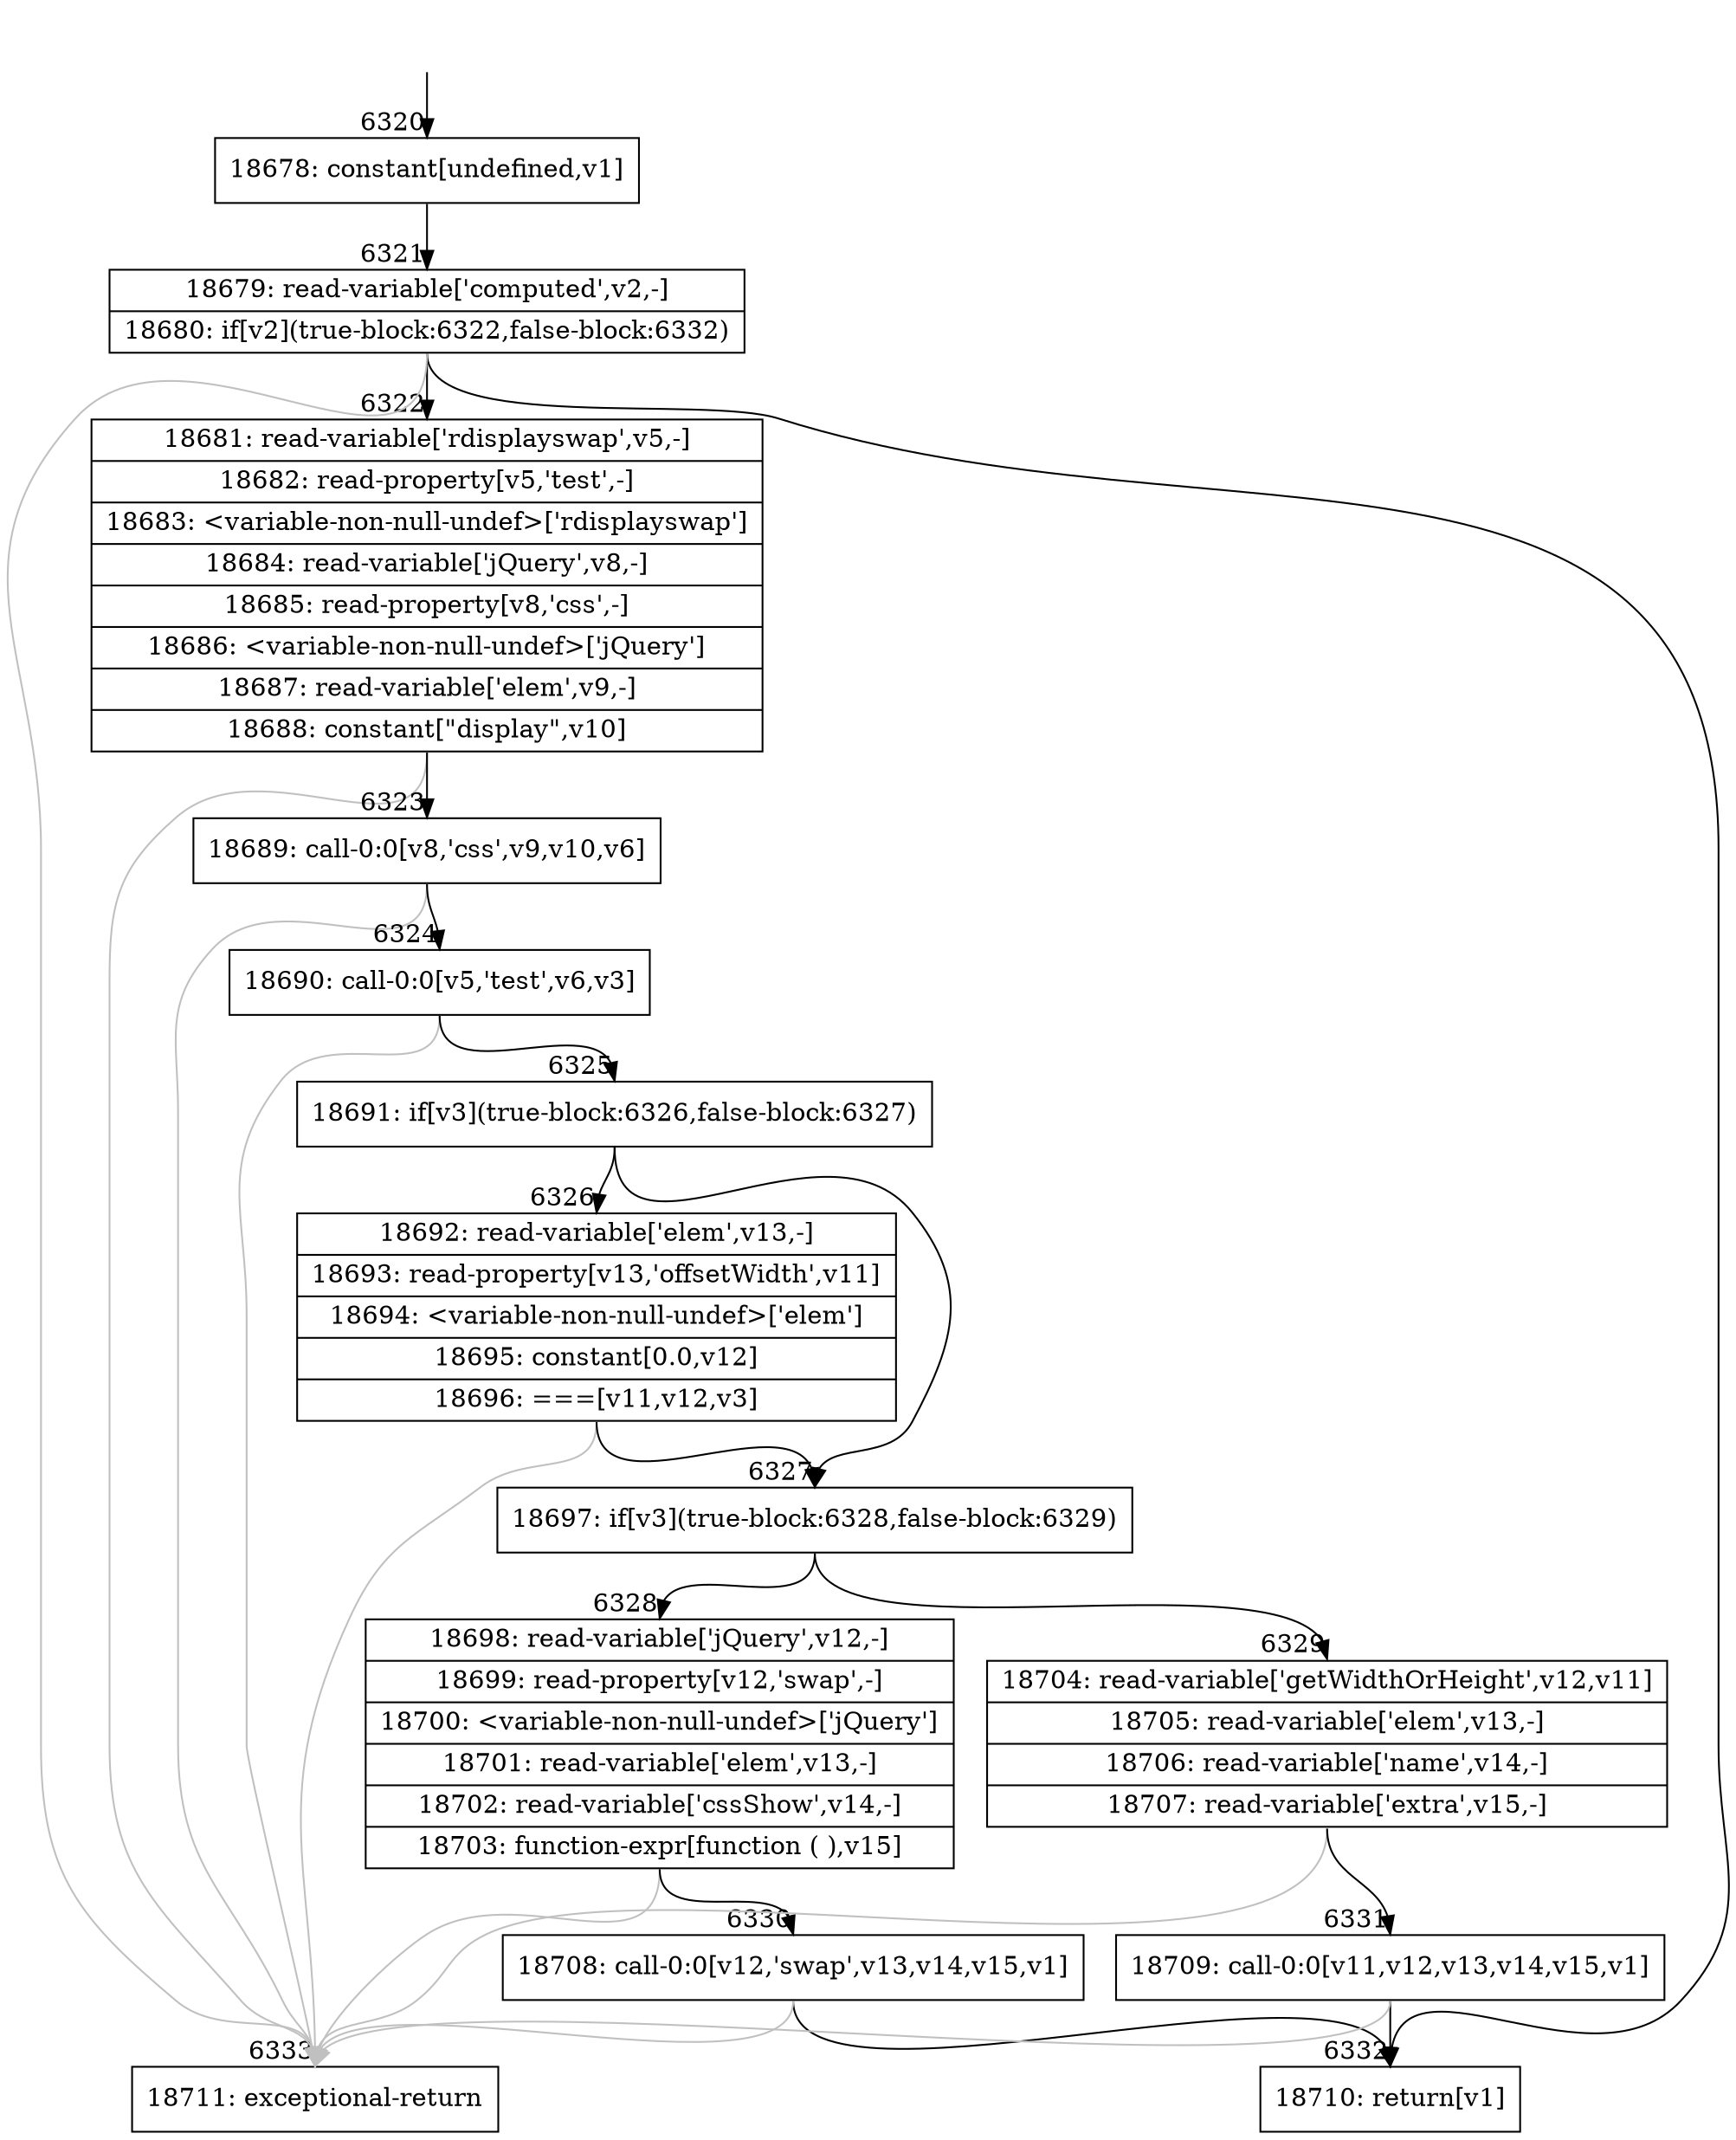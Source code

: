 digraph {
rankdir="TD"
BB_entry385[shape=none,label=""];
BB_entry385 -> BB6320 [tailport=s, headport=n, headlabel="    6320"]
BB6320 [shape=record label="{18678: constant[undefined,v1]}" ] 
BB6320 -> BB6321 [tailport=s, headport=n, headlabel="      6321"]
BB6321 [shape=record label="{18679: read-variable['computed',v2,-]|18680: if[v2](true-block:6322,false-block:6332)}" ] 
BB6321 -> BB6322 [tailport=s, headport=n, headlabel="      6322"]
BB6321 -> BB6332 [tailport=s, headport=n, headlabel="      6332"]
BB6321 -> BB6333 [tailport=s, headport=n, color=gray, headlabel="      6333"]
BB6322 [shape=record label="{18681: read-variable['rdisplayswap',v5,-]|18682: read-property[v5,'test',-]|18683: \<variable-non-null-undef\>['rdisplayswap']|18684: read-variable['jQuery',v8,-]|18685: read-property[v8,'css',-]|18686: \<variable-non-null-undef\>['jQuery']|18687: read-variable['elem',v9,-]|18688: constant[\"display\",v10]}" ] 
BB6322 -> BB6323 [tailport=s, headport=n, headlabel="      6323"]
BB6322 -> BB6333 [tailport=s, headport=n, color=gray]
BB6323 [shape=record label="{18689: call-0:0[v8,'css',v9,v10,v6]}" ] 
BB6323 -> BB6324 [tailport=s, headport=n, headlabel="      6324"]
BB6323 -> BB6333 [tailport=s, headport=n, color=gray]
BB6324 [shape=record label="{18690: call-0:0[v5,'test',v6,v3]}" ] 
BB6324 -> BB6325 [tailport=s, headport=n, headlabel="      6325"]
BB6324 -> BB6333 [tailport=s, headport=n, color=gray]
BB6325 [shape=record label="{18691: if[v3](true-block:6326,false-block:6327)}" ] 
BB6325 -> BB6327 [tailport=s, headport=n, headlabel="      6327"]
BB6325 -> BB6326 [tailport=s, headport=n, headlabel="      6326"]
BB6326 [shape=record label="{18692: read-variable['elem',v13,-]|18693: read-property[v13,'offsetWidth',v11]|18694: \<variable-non-null-undef\>['elem']|18695: constant[0.0,v12]|18696: ===[v11,v12,v3]}" ] 
BB6326 -> BB6327 [tailport=s, headport=n]
BB6326 -> BB6333 [tailport=s, headport=n, color=gray]
BB6327 [shape=record label="{18697: if[v3](true-block:6328,false-block:6329)}" ] 
BB6327 -> BB6328 [tailport=s, headport=n, headlabel="      6328"]
BB6327 -> BB6329 [tailport=s, headport=n, headlabel="      6329"]
BB6328 [shape=record label="{18698: read-variable['jQuery',v12,-]|18699: read-property[v12,'swap',-]|18700: \<variable-non-null-undef\>['jQuery']|18701: read-variable['elem',v13,-]|18702: read-variable['cssShow',v14,-]|18703: function-expr[function ( ),v15]}" ] 
BB6328 -> BB6330 [tailport=s, headport=n, headlabel="      6330"]
BB6328 -> BB6333 [tailport=s, headport=n, color=gray]
BB6329 [shape=record label="{18704: read-variable['getWidthOrHeight',v12,v11]|18705: read-variable['elem',v13,-]|18706: read-variable['name',v14,-]|18707: read-variable['extra',v15,-]}" ] 
BB6329 -> BB6331 [tailport=s, headport=n, headlabel="      6331"]
BB6329 -> BB6333 [tailport=s, headport=n, color=gray]
BB6330 [shape=record label="{18708: call-0:0[v12,'swap',v13,v14,v15,v1]}" ] 
BB6330 -> BB6332 [tailport=s, headport=n]
BB6330 -> BB6333 [tailport=s, headport=n, color=gray]
BB6331 [shape=record label="{18709: call-0:0[v11,v12,v13,v14,v15,v1]}" ] 
BB6331 -> BB6332 [tailport=s, headport=n]
BB6331 -> BB6333 [tailport=s, headport=n, color=gray]
BB6332 [shape=record label="{18710: return[v1]}" ] 
BB6333 [shape=record label="{18711: exceptional-return}" ] 
}
